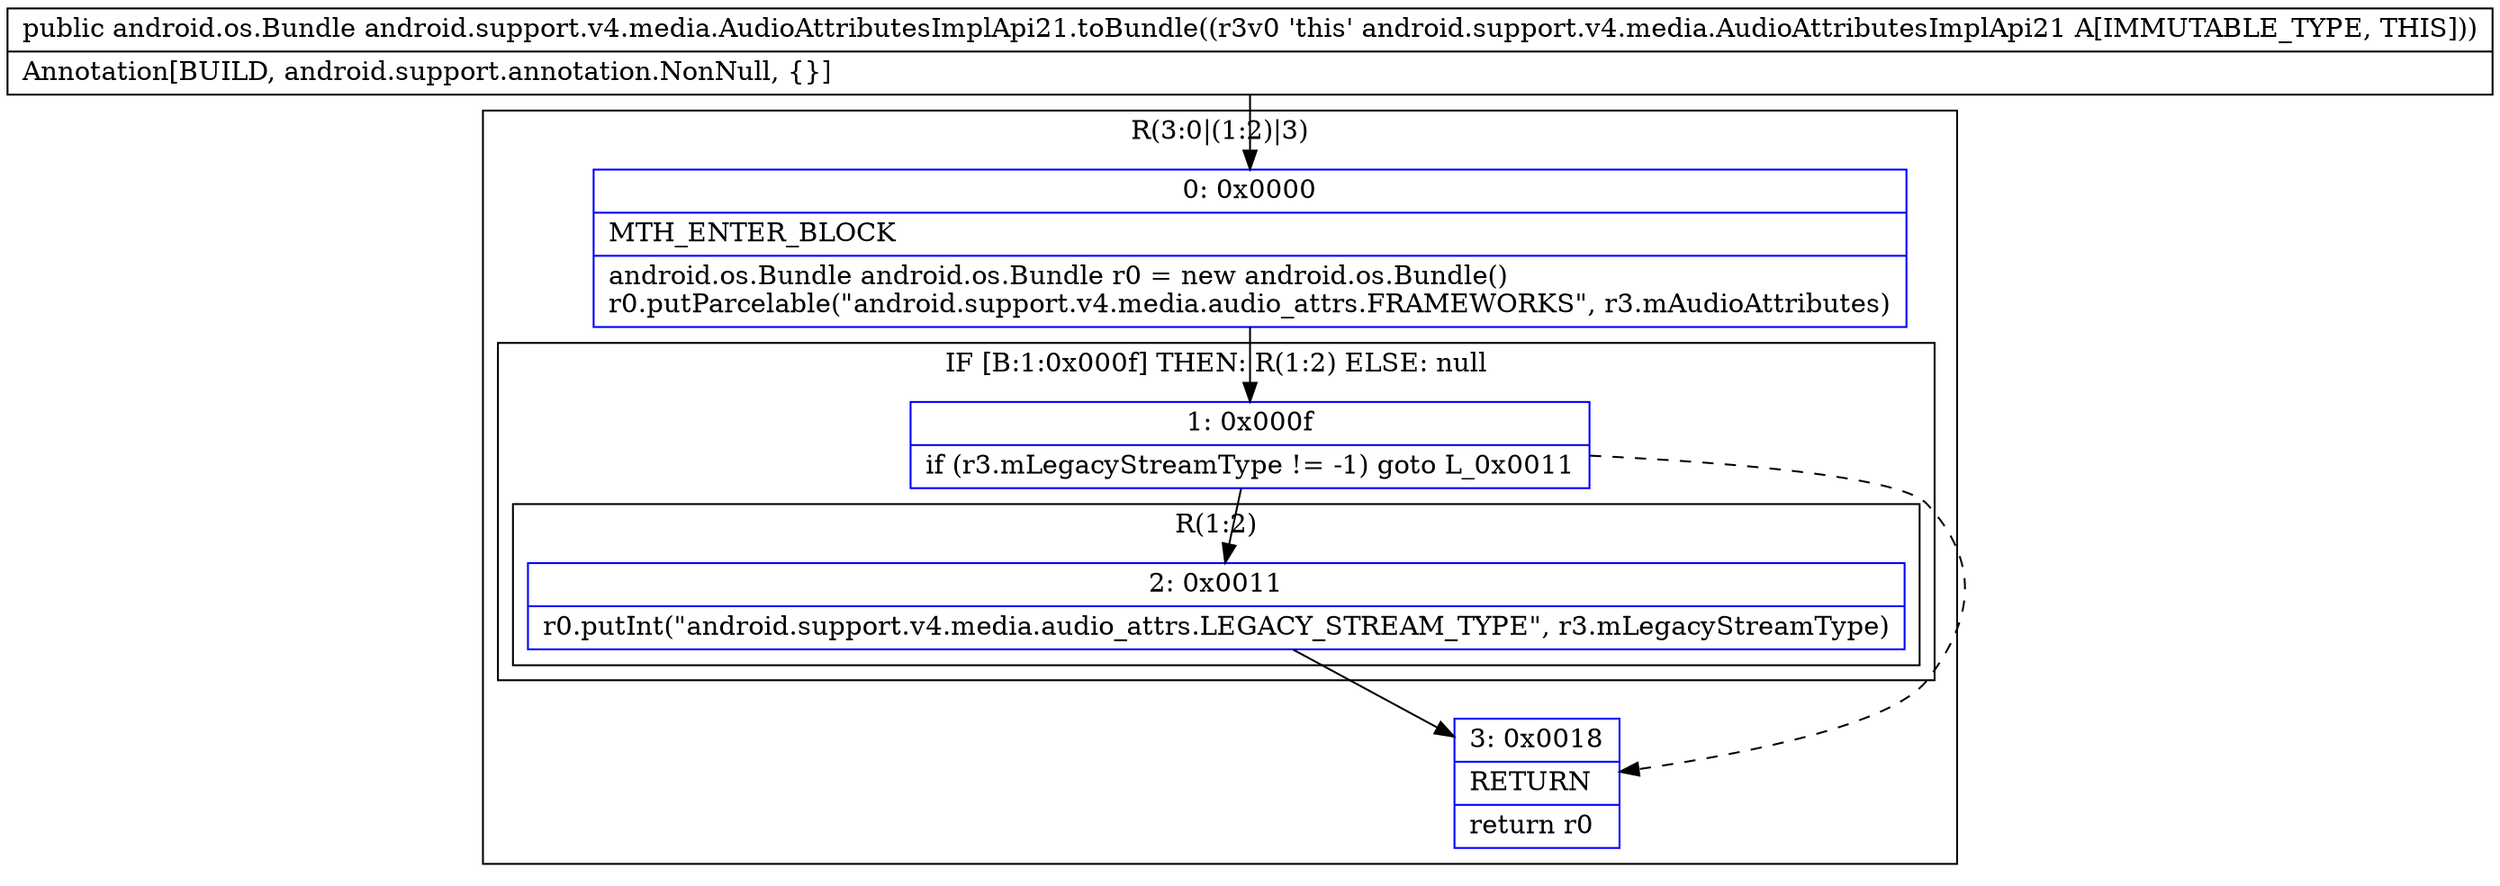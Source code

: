 digraph "CFG forandroid.support.v4.media.AudioAttributesImplApi21.toBundle()Landroid\/os\/Bundle;" {
subgraph cluster_Region_1005742040 {
label = "R(3:0|(1:2)|3)";
node [shape=record,color=blue];
Node_0 [shape=record,label="{0\:\ 0x0000|MTH_ENTER_BLOCK\l|android.os.Bundle android.os.Bundle r0 = new android.os.Bundle()\lr0.putParcelable(\"android.support.v4.media.audio_attrs.FRAMEWORKS\", r3.mAudioAttributes)\l}"];
subgraph cluster_IfRegion_689921848 {
label = "IF [B:1:0x000f] THEN: R(1:2) ELSE: null";
node [shape=record,color=blue];
Node_1 [shape=record,label="{1\:\ 0x000f|if (r3.mLegacyStreamType != \-1) goto L_0x0011\l}"];
subgraph cluster_Region_1359330045 {
label = "R(1:2)";
node [shape=record,color=blue];
Node_2 [shape=record,label="{2\:\ 0x0011|r0.putInt(\"android.support.v4.media.audio_attrs.LEGACY_STREAM_TYPE\", r3.mLegacyStreamType)\l}"];
}
}
Node_3 [shape=record,label="{3\:\ 0x0018|RETURN\l|return r0\l}"];
}
MethodNode[shape=record,label="{public android.os.Bundle android.support.v4.media.AudioAttributesImplApi21.toBundle((r3v0 'this' android.support.v4.media.AudioAttributesImplApi21 A[IMMUTABLE_TYPE, THIS]))  | Annotation[BUILD, android.support.annotation.NonNull, \{\}]\l}"];
MethodNode -> Node_0;
Node_0 -> Node_1;
Node_1 -> Node_2;
Node_1 -> Node_3[style=dashed];
Node_2 -> Node_3;
}

